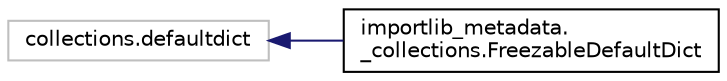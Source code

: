 digraph "Graphical Class Hierarchy"
{
 // LATEX_PDF_SIZE
  edge [fontname="Helvetica",fontsize="10",labelfontname="Helvetica",labelfontsize="10"];
  node [fontname="Helvetica",fontsize="10",shape=record];
  rankdir="LR";
  Node3270 [label="collections.defaultdict",height=0.2,width=0.4,color="grey75", fillcolor="white", style="filled",tooltip=" "];
  Node3270 -> Node0 [dir="back",color="midnightblue",fontsize="10",style="solid",fontname="Helvetica"];
  Node0 [label="importlib_metadata.\l_collections.FreezableDefaultDict",height=0.2,width=0.4,color="black", fillcolor="white", style="filled",URL="$classimportlib__metadata_1_1__collections_1_1FreezableDefaultDict.html",tooltip=" "];
}
